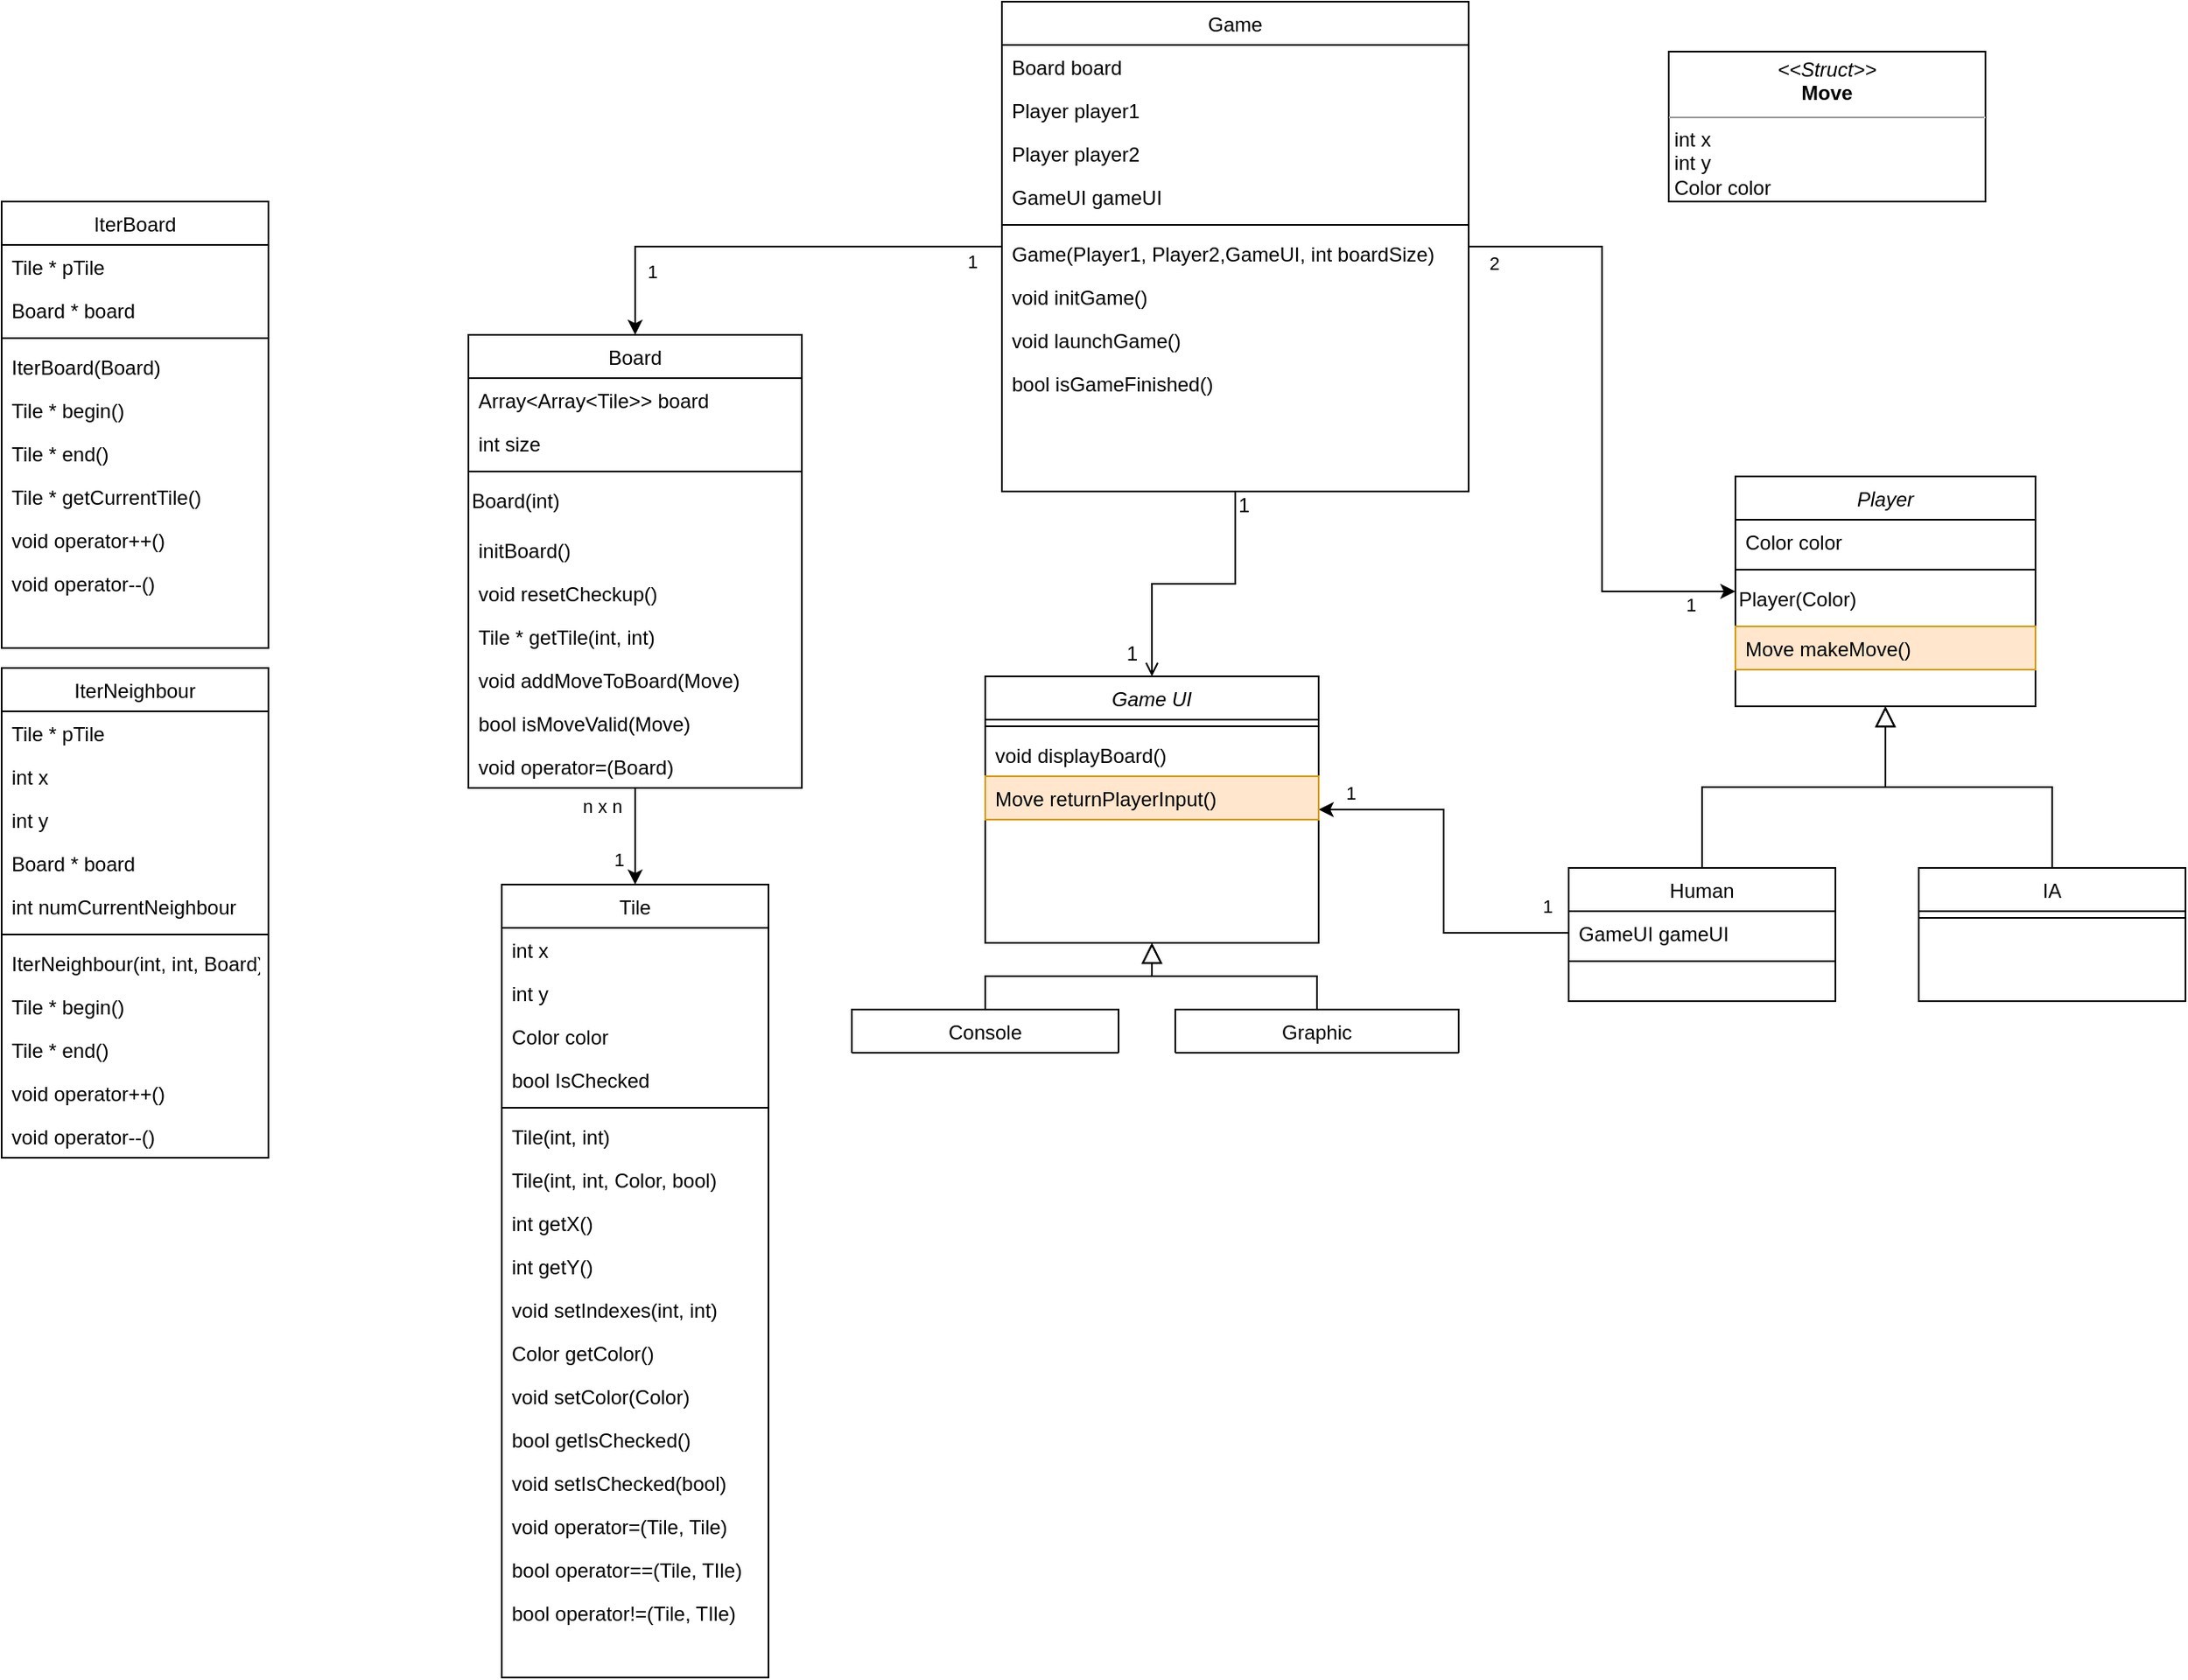 <mxfile version="14.6.1"><diagram id="C5RBs43oDa-KdzZeNtuy" name="Page-1"><mxGraphModel dx="2147" dy="524" grid="1" gridSize="10" guides="1" tooltips="1" connect="1" arrows="1" fold="1" page="1" pageScale="1" pageWidth="827" pageHeight="1169" math="0" shadow="0"><root><mxCell id="WIyWlLk6GJQsqaUBKTNV-0"/><mxCell id="WIyWlLk6GJQsqaUBKTNV-1" parent="WIyWlLk6GJQsqaUBKTNV-0"/><mxCell id="254uMnGh0wW7lCU1eLDV-11" style="edgeStyle=orthogonalEdgeStyle;rounded=0;orthogonalLoop=1;jettySize=auto;html=1;entryX=1;entryY=0.5;entryDx=0;entryDy=0;exitX=0;exitY=0.5;exitDx=0;exitDy=0;" parent="WIyWlLk6GJQsqaUBKTNV-1" source="PI6sed2Gm-ZyK2NoPFeW-51" target="_wrKSYmRPtvz9AX4HWes-37" edge="1"><mxGeometry relative="1" as="geometry"/></mxCell><mxCell id="254uMnGh0wW7lCU1eLDV-12" value="1" style="edgeLabel;html=1;align=center;verticalAlign=middle;resizable=0;points=[];" parent="254uMnGh0wW7lCU1eLDV-11" vertex="1" connectable="0"><mxGeometry x="-0.942" y="1" relative="1" as="geometry"><mxPoint x="-7" y="-17" as="offset"/></mxGeometry></mxCell><mxCell id="254uMnGh0wW7lCU1eLDV-13" value="1" style="edgeLabel;html=1;align=center;verticalAlign=middle;resizable=0;points=[];" parent="254uMnGh0wW7lCU1eLDV-11" vertex="1" connectable="0"><mxGeometry x="0.898" y="-1" relative="1" as="geometry"><mxPoint x="7" y="-9" as="offset"/></mxGeometry></mxCell><mxCell id="zkfFHV4jXpPFQw0GAbJ--0" value="Player" style="swimlane;fontStyle=2;align=center;verticalAlign=top;childLayout=stackLayout;horizontal=1;startSize=26;horizontalStack=0;resizeParent=1;resizeLast=0;collapsible=1;marginBottom=0;rounded=0;shadow=0;strokeWidth=1;" parent="WIyWlLk6GJQsqaUBKTNV-1" vertex="1"><mxGeometry x="800" y="325" width="180" height="138" as="geometry"><mxRectangle x="230" y="140" width="160" height="26" as="alternateBounds"/></mxGeometry></mxCell><mxCell id="PI6sed2Gm-ZyK2NoPFeW-33" value="Color color" style="text;align=left;verticalAlign=top;spacingLeft=4;spacingRight=4;overflow=hidden;rotatable=0;points=[[0,0.5],[1,0.5]];portConstraint=eastwest;" parent="zkfFHV4jXpPFQw0GAbJ--0" vertex="1"><mxGeometry y="26" width="180" height="26" as="geometry"/></mxCell><mxCell id="zkfFHV4jXpPFQw0GAbJ--4" value="" style="line;html=1;strokeWidth=1;align=left;verticalAlign=middle;spacingTop=-1;spacingLeft=3;spacingRight=3;rotatable=0;labelPosition=right;points=[];portConstraint=eastwest;" parent="zkfFHV4jXpPFQw0GAbJ--0" vertex="1"><mxGeometry y="52" width="180" height="8" as="geometry"/></mxCell><mxCell id="PI6sed2Gm-ZyK2NoPFeW-55" value="Player(Color)" style="text;whiteSpace=wrap;html=1;" parent="zkfFHV4jXpPFQw0GAbJ--0" vertex="1"><mxGeometry y="60" width="180" height="30" as="geometry"/></mxCell><mxCell id="254uMnGh0wW7lCU1eLDV-9" value="Move makeMove()" style="text;align=left;verticalAlign=top;spacingLeft=4;spacingRight=4;overflow=hidden;rotatable=0;points=[[0,0.5],[1,0.5]];portConstraint=eastwest;fillColor=#ffe6cc;strokeColor=#d79b00;" parent="zkfFHV4jXpPFQw0GAbJ--0" vertex="1"><mxGeometry y="90" width="180" height="26" as="geometry"/></mxCell><mxCell id="zkfFHV4jXpPFQw0GAbJ--6" value="Human" style="swimlane;fontStyle=0;align=center;verticalAlign=top;childLayout=stackLayout;horizontal=1;startSize=26;horizontalStack=0;resizeParent=1;resizeLast=0;collapsible=1;marginBottom=0;rounded=0;shadow=0;strokeWidth=1;" parent="WIyWlLk6GJQsqaUBKTNV-1" vertex="1"><mxGeometry x="700" y="560" width="160" height="80" as="geometry"><mxRectangle x="130" y="380" width="160" height="26" as="alternateBounds"/></mxGeometry></mxCell><mxCell id="PI6sed2Gm-ZyK2NoPFeW-51" value="GameUI gameUI" style="text;align=left;verticalAlign=top;spacingLeft=4;spacingRight=4;overflow=hidden;rotatable=0;points=[[0,0.5],[1,0.5]];portConstraint=eastwest;" parent="zkfFHV4jXpPFQw0GAbJ--6" vertex="1"><mxGeometry y="26" width="160" height="26" as="geometry"/></mxCell><mxCell id="zkfFHV4jXpPFQw0GAbJ--9" value="" style="line;html=1;strokeWidth=1;align=left;verticalAlign=middle;spacingTop=-1;spacingLeft=3;spacingRight=3;rotatable=0;labelPosition=right;points=[];portConstraint=eastwest;" parent="zkfFHV4jXpPFQw0GAbJ--6" vertex="1"><mxGeometry y="52" width="160" height="8" as="geometry"/></mxCell><mxCell id="zkfFHV4jXpPFQw0GAbJ--12" value="" style="endArrow=block;endSize=10;endFill=0;shadow=0;strokeWidth=1;rounded=0;edgeStyle=elbowEdgeStyle;elbow=vertical;" parent="WIyWlLk6GJQsqaUBKTNV-1" source="zkfFHV4jXpPFQw0GAbJ--6" target="zkfFHV4jXpPFQw0GAbJ--0" edge="1"><mxGeometry width="160" relative="1" as="geometry"><mxPoint x="780" y="408" as="sourcePoint"/><mxPoint x="780" y="408" as="targetPoint"/></mxGeometry></mxCell><mxCell id="zkfFHV4jXpPFQw0GAbJ--13" value="IA" style="swimlane;fontStyle=0;align=center;verticalAlign=top;childLayout=stackLayout;horizontal=1;startSize=26;horizontalStack=0;resizeParent=1;resizeLast=0;collapsible=1;marginBottom=0;rounded=0;shadow=0;strokeWidth=1;" parent="WIyWlLk6GJQsqaUBKTNV-1" vertex="1"><mxGeometry x="910" y="560" width="160" height="80" as="geometry"><mxRectangle x="340" y="380" width="170" height="26" as="alternateBounds"/></mxGeometry></mxCell><mxCell id="zkfFHV4jXpPFQw0GAbJ--15" value="" style="line;html=1;strokeWidth=1;align=left;verticalAlign=middle;spacingTop=-1;spacingLeft=3;spacingRight=3;rotatable=0;labelPosition=right;points=[];portConstraint=eastwest;" parent="zkfFHV4jXpPFQw0GAbJ--13" vertex="1"><mxGeometry y="26" width="160" height="8" as="geometry"/></mxCell><mxCell id="zkfFHV4jXpPFQw0GAbJ--16" value="" style="endArrow=block;endSize=10;endFill=0;shadow=0;strokeWidth=1;rounded=0;edgeStyle=elbowEdgeStyle;elbow=vertical;" parent="WIyWlLk6GJQsqaUBKTNV-1" source="zkfFHV4jXpPFQw0GAbJ--13" target="zkfFHV4jXpPFQw0GAbJ--0" edge="1"><mxGeometry width="160" relative="1" as="geometry"><mxPoint x="790" y="578" as="sourcePoint"/><mxPoint x="890" y="476" as="targetPoint"/></mxGeometry></mxCell><mxCell id="_wrKSYmRPtvz9AX4HWes-3" value="Game" style="swimlane;fontStyle=0;align=center;verticalAlign=top;childLayout=stackLayout;horizontal=1;startSize=26;horizontalStack=0;resizeParent=1;resizeLast=0;collapsible=1;marginBottom=0;rounded=0;shadow=0;strokeWidth=1;" parent="WIyWlLk6GJQsqaUBKTNV-1" vertex="1"><mxGeometry x="360" y="40" width="280" height="294" as="geometry"><mxRectangle x="230" y="140" width="160" height="26" as="alternateBounds"/></mxGeometry></mxCell><mxCell id="254uMnGh0wW7lCU1eLDV-16" value="Board board" style="text;align=left;verticalAlign=top;spacingLeft=4;spacingRight=4;overflow=hidden;rotatable=0;points=[[0,0.5],[1,0.5]];portConstraint=eastwest;" parent="_wrKSYmRPtvz9AX4HWes-3" vertex="1"><mxGeometry y="26" width="280" height="26" as="geometry"/></mxCell><mxCell id="PI6sed2Gm-ZyK2NoPFeW-81" value="Player player1" style="text;align=left;verticalAlign=top;spacingLeft=4;spacingRight=4;overflow=hidden;rotatable=0;points=[[0,0.5],[1,0.5]];portConstraint=eastwest;" parent="_wrKSYmRPtvz9AX4HWes-3" vertex="1"><mxGeometry y="52" width="280" height="26" as="geometry"/></mxCell><mxCell id="PI6sed2Gm-ZyK2NoPFeW-82" value="Player player2" style="text;align=left;verticalAlign=top;spacingLeft=4;spacingRight=4;overflow=hidden;rotatable=0;points=[[0,0.5],[1,0.5]];portConstraint=eastwest;" parent="_wrKSYmRPtvz9AX4HWes-3" vertex="1"><mxGeometry y="78" width="280" height="26" as="geometry"/></mxCell><mxCell id="PI6sed2Gm-ZyK2NoPFeW-83" value="GameUI gameUI" style="text;align=left;verticalAlign=top;spacingLeft=4;spacingRight=4;overflow=hidden;rotatable=0;points=[[0,0.5],[1,0.5]];portConstraint=eastwest;" parent="_wrKSYmRPtvz9AX4HWes-3" vertex="1"><mxGeometry y="104" width="280" height="26" as="geometry"/></mxCell><mxCell id="_wrKSYmRPtvz9AX4HWes-7" value="" style="line;html=1;strokeWidth=1;align=left;verticalAlign=middle;spacingTop=-1;spacingLeft=3;spacingRight=3;rotatable=0;labelPosition=right;points=[];portConstraint=eastwest;" parent="_wrKSYmRPtvz9AX4HWes-3" vertex="1"><mxGeometry y="130" width="280" height="8" as="geometry"/></mxCell><mxCell id="PI6sed2Gm-ZyK2NoPFeW-54" value="Game(Player1, Player2,GameUI, int boardSize)" style="text;align=left;verticalAlign=top;spacingLeft=4;spacingRight=4;overflow=hidden;rotatable=0;points=[[0,0.5],[1,0.5]];portConstraint=eastwest;" parent="_wrKSYmRPtvz9AX4HWes-3" vertex="1"><mxGeometry y="138" width="280" height="26" as="geometry"/></mxCell><mxCell id="_wrKSYmRPtvz9AX4HWes-73" value="void initGame()" style="text;align=left;verticalAlign=top;spacingLeft=4;spacingRight=4;overflow=hidden;rotatable=0;points=[[0,0.5],[1,0.5]];portConstraint=eastwest;" parent="_wrKSYmRPtvz9AX4HWes-3" vertex="1"><mxGeometry y="164" width="280" height="26" as="geometry"/></mxCell><mxCell id="254uMnGh0wW7lCU1eLDV-8" value="void launchGame()" style="text;align=left;verticalAlign=top;spacingLeft=4;spacingRight=4;overflow=hidden;rotatable=0;points=[[0,0.5],[1,0.5]];portConstraint=eastwest;" parent="_wrKSYmRPtvz9AX4HWes-3" vertex="1"><mxGeometry y="190" width="280" height="26" as="geometry"/></mxCell><mxCell id="254uMnGh0wW7lCU1eLDV-10" value="bool isGameFinished()" style="text;align=left;verticalAlign=top;spacingLeft=4;spacingRight=4;overflow=hidden;rotatable=0;points=[[0,0.5],[1,0.5]];portConstraint=eastwest;" parent="_wrKSYmRPtvz9AX4HWes-3" vertex="1"><mxGeometry y="216" width="280" height="26" as="geometry"/></mxCell><mxCell id="_wrKSYmRPtvz9AX4HWes-31" value="" style="endArrow=open;shadow=0;strokeWidth=1;rounded=0;endFill=1;edgeStyle=elbowEdgeStyle;elbow=vertical;entryX=0.5;entryY=0;entryDx=0;entryDy=0;" parent="WIyWlLk6GJQsqaUBKTNV-1" source="_wrKSYmRPtvz9AX4HWes-3" target="_wrKSYmRPtvz9AX4HWes-37" edge="1"><mxGeometry x="0.5" y="41" relative="1" as="geometry"><mxPoint x="540" y="232" as="sourcePoint"/><mxPoint x="370" y="445" as="targetPoint"/><mxPoint x="-40" y="32" as="offset"/></mxGeometry></mxCell><mxCell id="_wrKSYmRPtvz9AX4HWes-32" value="1" style="resizable=0;align=left;verticalAlign=bottom;labelBackgroundColor=none;fontSize=12;" parent="_wrKSYmRPtvz9AX4HWes-31" connectable="0" vertex="1"><mxGeometry x="-1" relative="1" as="geometry"><mxPoint y="17" as="offset"/></mxGeometry></mxCell><mxCell id="_wrKSYmRPtvz9AX4HWes-33" value="1" style="resizable=0;align=right;verticalAlign=bottom;labelBackgroundColor=none;fontSize=12;" parent="_wrKSYmRPtvz9AX4HWes-31" connectable="0" vertex="1"><mxGeometry x="1" relative="1" as="geometry"><mxPoint x="-7" y="-5" as="offset"/></mxGeometry></mxCell><mxCell id="_wrKSYmRPtvz9AX4HWes-35" value="2" style="edgeStyle=orthogonalEdgeStyle;rounded=0;orthogonalLoop=1;jettySize=auto;html=1;exitX=1;exitY=0.5;exitDx=0;exitDy=0;" parent="WIyWlLk6GJQsqaUBKTNV-1" source="_wrKSYmRPtvz9AX4HWes-3" target="zkfFHV4jXpPFQw0GAbJ--0" edge="1"><mxGeometry x="-0.917" y="-10" relative="1" as="geometry"><mxPoint x="540" y="199" as="sourcePoint"/><mxPoint as="offset"/></mxGeometry></mxCell><mxCell id="_wrKSYmRPtvz9AX4HWes-58" value="1" style="edgeLabel;html=1;align=center;verticalAlign=middle;resizable=0;points=[];" parent="_wrKSYmRPtvz9AX4HWes-35" vertex="1" connectable="0"><mxGeometry x="0.887" y="-3" relative="1" as="geometry"><mxPoint x="-7" y="5" as="offset"/></mxGeometry></mxCell><mxCell id="_wrKSYmRPtvz9AX4HWes-37" value="Game UI" style="swimlane;fontStyle=2;align=center;verticalAlign=top;childLayout=stackLayout;horizontal=1;startSize=26;horizontalStack=0;resizeParent=1;resizeLast=0;collapsible=1;marginBottom=0;rounded=0;shadow=0;strokeWidth=1;" parent="WIyWlLk6GJQsqaUBKTNV-1" vertex="1"><mxGeometry x="350" y="445" width="200" height="160" as="geometry"><mxRectangle x="230" y="140" width="160" height="26" as="alternateBounds"/></mxGeometry></mxCell><mxCell id="_wrKSYmRPtvz9AX4HWes-41" value="" style="line;html=1;strokeWidth=1;align=left;verticalAlign=middle;spacingTop=-1;spacingLeft=3;spacingRight=3;rotatable=0;labelPosition=right;points=[];portConstraint=eastwest;" parent="_wrKSYmRPtvz9AX4HWes-37" vertex="1"><mxGeometry y="26" width="200" height="8" as="geometry"/></mxCell><mxCell id="_wrKSYmRPtvz9AX4HWes-42" value="void displayBoard()" style="text;align=left;verticalAlign=top;spacingLeft=4;spacingRight=4;overflow=hidden;rotatable=0;points=[[0,0.5],[1,0.5]];portConstraint=eastwest;" parent="_wrKSYmRPtvz9AX4HWes-37" vertex="1"><mxGeometry y="34" width="200" height="26" as="geometry"/></mxCell><mxCell id="254uMnGh0wW7lCU1eLDV-14" value="Move returnPlayerInput()" style="text;align=left;verticalAlign=top;spacingLeft=4;spacingRight=4;overflow=hidden;rotatable=0;points=[[0,0.5],[1,0.5]];portConstraint=eastwest;fillColor=#ffe6cc;strokeColor=#d79b00;" parent="_wrKSYmRPtvz9AX4HWes-37" vertex="1"><mxGeometry y="60" width="200" height="26" as="geometry"/></mxCell><mxCell id="_wrKSYmRPtvz9AX4HWes-43" value="Console" style="swimlane;fontStyle=0;align=center;verticalAlign=top;childLayout=stackLayout;horizontal=1;startSize=26;horizontalStack=0;resizeParent=1;resizeLast=0;collapsible=1;marginBottom=0;rounded=0;shadow=0;strokeWidth=1;" parent="WIyWlLk6GJQsqaUBKTNV-1" vertex="1" collapsed="1"><mxGeometry x="270" y="645" width="160" height="26" as="geometry"><mxRectangle x="10" y="690" width="160" height="190" as="alternateBounds"/></mxGeometry></mxCell><mxCell id="_wrKSYmRPtvz9AX4HWes-47" value="" style="line;html=1;strokeWidth=1;align=left;verticalAlign=middle;spacingTop=-1;spacingLeft=3;spacingRight=3;rotatable=0;labelPosition=right;points=[];portConstraint=eastwest;" parent="_wrKSYmRPtvz9AX4HWes-43" vertex="1"><mxGeometry y="26" width="160" height="8" as="geometry"/></mxCell><mxCell id="_wrKSYmRPtvz9AX4HWes-51" value="" style="endArrow=block;endSize=10;endFill=0;shadow=0;strokeWidth=1;rounded=0;edgeStyle=elbowEdgeStyle;elbow=vertical;" parent="WIyWlLk6GJQsqaUBKTNV-1" source="_wrKSYmRPtvz9AX4HWes-43" target="_wrKSYmRPtvz9AX4HWes-37" edge="1"><mxGeometry width="160" relative="1" as="geometry"><mxPoint x="350" y="543" as="sourcePoint"/><mxPoint x="350" y="543" as="targetPoint"/></mxGeometry></mxCell><mxCell id="_wrKSYmRPtvz9AX4HWes-52" value="Graphic" style="swimlane;fontStyle=0;align=center;verticalAlign=top;childLayout=stackLayout;horizontal=1;startSize=26;horizontalStack=0;resizeParent=1;resizeLast=0;collapsible=1;marginBottom=0;rounded=0;shadow=0;strokeWidth=1;" parent="WIyWlLk6GJQsqaUBKTNV-1" vertex="1" collapsed="1"><mxGeometry x="464" y="645" width="170" height="26" as="geometry"><mxRectangle x="220" y="690" width="160" height="70" as="alternateBounds"/></mxGeometry></mxCell><mxCell id="_wrKSYmRPtvz9AX4HWes-54" value="" style="line;html=1;strokeWidth=1;align=left;verticalAlign=middle;spacingTop=-1;spacingLeft=3;spacingRight=3;rotatable=0;labelPosition=right;points=[];portConstraint=eastwest;" parent="_wrKSYmRPtvz9AX4HWes-52" vertex="1"><mxGeometry y="26" width="170" height="8" as="geometry"/></mxCell><mxCell id="_wrKSYmRPtvz9AX4HWes-55" value="" style="endArrow=block;endSize=10;endFill=0;shadow=0;strokeWidth=1;rounded=0;edgeStyle=elbowEdgeStyle;elbow=vertical;" parent="WIyWlLk6GJQsqaUBKTNV-1" source="_wrKSYmRPtvz9AX4HWes-52" target="_wrKSYmRPtvz9AX4HWes-37" edge="1"><mxGeometry width="160" relative="1" as="geometry"><mxPoint x="360" y="713" as="sourcePoint"/><mxPoint x="460" y="611" as="targetPoint"/></mxGeometry></mxCell><mxCell id="254uMnGh0wW7lCU1eLDV-3" style="edgeStyle=orthogonalEdgeStyle;rounded=0;orthogonalLoop=1;jettySize=auto;html=1;entryX=0.5;entryY=0;entryDx=0;entryDy=0;" parent="WIyWlLk6GJQsqaUBKTNV-1" source="_wrKSYmRPtvz9AX4HWes-60" target="254uMnGh0wW7lCU1eLDV-0" edge="1"><mxGeometry relative="1" as="geometry"/></mxCell><mxCell id="254uMnGh0wW7lCU1eLDV-4" value="n x n" style="edgeLabel;html=1;align=center;verticalAlign=middle;resizable=0;points=[];" parent="254uMnGh0wW7lCU1eLDV-3" vertex="1" connectable="0"><mxGeometry x="-0.745" relative="1" as="geometry"><mxPoint x="-20" y="3" as="offset"/></mxGeometry></mxCell><mxCell id="254uMnGh0wW7lCU1eLDV-5" value="1" style="edgeLabel;html=1;align=center;verticalAlign=middle;resizable=0;points=[];" parent="254uMnGh0wW7lCU1eLDV-3" vertex="1" connectable="0"><mxGeometry x="0.804" y="-1" relative="1" as="geometry"><mxPoint x="-9" y="-10" as="offset"/></mxGeometry></mxCell><mxCell id="_wrKSYmRPtvz9AX4HWes-60" value="Board" style="swimlane;fontStyle=0;align=center;verticalAlign=top;childLayout=stackLayout;horizontal=1;startSize=26;horizontalStack=0;resizeParent=1;resizeLast=0;collapsible=1;marginBottom=0;rounded=0;shadow=0;strokeWidth=1;" parent="WIyWlLk6GJQsqaUBKTNV-1" vertex="1"><mxGeometry x="40" y="240" width="200" height="272" as="geometry"><mxRectangle x="230" y="140" width="160" height="26" as="alternateBounds"/></mxGeometry></mxCell><mxCell id="254uMnGh0wW7lCU1eLDV-6" value="Array&lt;Array&lt;Tile&gt;&gt; board" style="text;align=left;verticalAlign=top;spacingLeft=4;spacingRight=4;overflow=hidden;rotatable=0;points=[[0,0.5],[1,0.5]];portConstraint=eastwest;" parent="_wrKSYmRPtvz9AX4HWes-60" vertex="1"><mxGeometry y="26" width="200" height="26" as="geometry"/></mxCell><mxCell id="PI6sed2Gm-ZyK2NoPFeW-58" value="int size" style="text;align=left;verticalAlign=top;spacingLeft=4;spacingRight=4;overflow=hidden;rotatable=0;points=[[0,0.5],[1,0.5]];portConstraint=eastwest;" parent="_wrKSYmRPtvz9AX4HWes-60" vertex="1"><mxGeometry y="52" width="200" height="26" as="geometry"/></mxCell><mxCell id="_wrKSYmRPtvz9AX4HWes-61" value="" style="line;html=1;strokeWidth=1;align=left;verticalAlign=middle;spacingTop=-1;spacingLeft=3;spacingRight=3;rotatable=0;labelPosition=right;points=[];portConstraint=eastwest;" parent="_wrKSYmRPtvz9AX4HWes-60" vertex="1"><mxGeometry y="78" width="200" height="8" as="geometry"/></mxCell><mxCell id="PI6sed2Gm-ZyK2NoPFeW-56" value="Board(int)" style="text;whiteSpace=wrap;html=1;" parent="_wrKSYmRPtvz9AX4HWes-60" vertex="1"><mxGeometry y="86" width="200" height="30" as="geometry"/></mxCell><mxCell id="_wrKSYmRPtvz9AX4HWes-72" value="initBoard()" style="text;align=left;verticalAlign=top;spacingLeft=4;spacingRight=4;overflow=hidden;rotatable=0;points=[[0,0.5],[1,0.5]];portConstraint=eastwest;" parent="_wrKSYmRPtvz9AX4HWes-60" vertex="1"><mxGeometry y="116" width="200" height="26" as="geometry"/></mxCell><mxCell id="nByg5dsfIyJCLeYwob-B-1" value="void resetCheckup()" style="text;align=left;verticalAlign=top;spacingLeft=4;spacingRight=4;overflow=hidden;rotatable=0;points=[[0,0.5],[1,0.5]];portConstraint=eastwest;" vertex="1" parent="_wrKSYmRPtvz9AX4HWes-60"><mxGeometry y="142" width="200" height="26" as="geometry"/></mxCell><mxCell id="nByg5dsfIyJCLeYwob-B-6" value="Tile * getTile(int, int)" style="text;align=left;verticalAlign=top;spacingLeft=4;spacingRight=4;overflow=hidden;rotatable=0;points=[[0,0.5],[1,0.5]];portConstraint=eastwest;" vertex="1" parent="_wrKSYmRPtvz9AX4HWes-60"><mxGeometry y="168" width="200" height="26" as="geometry"/></mxCell><mxCell id="PI6sed2Gm-ZyK2NoPFeW-32" value="void addMoveToBoard(Move)" style="text;align=left;verticalAlign=top;spacingLeft=4;spacingRight=4;overflow=hidden;rotatable=0;points=[[0,0.5],[1,0.5]];portConstraint=eastwest;" parent="_wrKSYmRPtvz9AX4HWes-60" vertex="1"><mxGeometry y="194" width="200" height="26" as="geometry"/></mxCell><mxCell id="254uMnGh0wW7lCU1eLDV-7" value="bool isMoveValid(Move)" style="text;align=left;verticalAlign=top;spacingLeft=4;spacingRight=4;overflow=hidden;rotatable=0;points=[[0,0.5],[1,0.5]];portConstraint=eastwest;" parent="_wrKSYmRPtvz9AX4HWes-60" vertex="1"><mxGeometry y="220" width="200" height="26" as="geometry"/></mxCell><mxCell id="PI6sed2Gm-ZyK2NoPFeW-10" value="void operator=(Board)" style="text;align=left;verticalAlign=top;spacingLeft=4;spacingRight=4;overflow=hidden;rotatable=0;points=[[0,0.5],[1,0.5]];portConstraint=eastwest;" parent="_wrKSYmRPtvz9AX4HWes-60" vertex="1"><mxGeometry y="246" width="200" height="26" as="geometry"/></mxCell><mxCell id="_wrKSYmRPtvz9AX4HWes-69" style="edgeStyle=orthogonalEdgeStyle;rounded=0;orthogonalLoop=1;jettySize=auto;html=1;entryX=0.5;entryY=0;entryDx=0;entryDy=0;exitX=0;exitY=0.5;exitDx=0;exitDy=0;" parent="WIyWlLk6GJQsqaUBKTNV-1" source="_wrKSYmRPtvz9AX4HWes-3" target="_wrKSYmRPtvz9AX4HWes-60" edge="1"><mxGeometry relative="1" as="geometry"><mxPoint x="380" y="199" as="sourcePoint"/></mxGeometry></mxCell><mxCell id="_wrKSYmRPtvz9AX4HWes-70" value="1" style="edgeLabel;html=1;align=center;verticalAlign=middle;resizable=0;points=[];" parent="_wrKSYmRPtvz9AX4HWes-69" vertex="1" connectable="0"><mxGeometry x="-0.867" y="-1" relative="1" as="geometry"><mxPoint y="10" as="offset"/></mxGeometry></mxCell><mxCell id="_wrKSYmRPtvz9AX4HWes-71" value="1" style="edgeLabel;html=1;align=center;verticalAlign=middle;resizable=0;points=[];" parent="_wrKSYmRPtvz9AX4HWes-69" vertex="1" connectable="0"><mxGeometry x="0.794" relative="1" as="geometry"><mxPoint x="10" y="-10" as="offset"/></mxGeometry></mxCell><mxCell id="254uMnGh0wW7lCU1eLDV-0" value="Tile" style="swimlane;fontStyle=0;align=center;verticalAlign=top;childLayout=stackLayout;horizontal=1;startSize=26;horizontalStack=0;resizeParent=1;resizeLast=0;collapsible=1;marginBottom=0;rounded=0;shadow=0;strokeWidth=1;rotation=0;" parent="WIyWlLk6GJQsqaUBKTNV-1" vertex="1"><mxGeometry x="60" y="570" width="160" height="476" as="geometry"><mxRectangle x="230" y="140" width="160" height="26" as="alternateBounds"/></mxGeometry></mxCell><mxCell id="PI6sed2Gm-ZyK2NoPFeW-0" value="int x" style="text;align=left;verticalAlign=top;spacingLeft=4;spacingRight=4;overflow=hidden;rotatable=0;points=[[0,0.5],[1,0.5]];portConstraint=eastwest;rotation=0;" parent="254uMnGh0wW7lCU1eLDV-0" vertex="1"><mxGeometry y="26" width="160" height="26" as="geometry"/></mxCell><mxCell id="PI6sed2Gm-ZyK2NoPFeW-1" value="int y" style="text;align=left;verticalAlign=top;spacingLeft=4;spacingRight=4;overflow=hidden;rotatable=0;points=[[0,0.5],[1,0.5]];portConstraint=eastwest;rotation=0;" parent="254uMnGh0wW7lCU1eLDV-0" vertex="1"><mxGeometry y="52" width="160" height="26" as="geometry"/></mxCell><mxCell id="PI6sed2Gm-ZyK2NoPFeW-2" value="Color color" style="text;align=left;verticalAlign=top;spacingLeft=4;spacingRight=4;overflow=hidden;rotatable=0;points=[[0,0.5],[1,0.5]];portConstraint=eastwest;rotation=0;" parent="254uMnGh0wW7lCU1eLDV-0" vertex="1"><mxGeometry y="78" width="160" height="26" as="geometry"/></mxCell><mxCell id="PI6sed2Gm-ZyK2NoPFeW-3" value="bool IsChecked" style="text;align=left;verticalAlign=top;spacingLeft=4;spacingRight=4;overflow=hidden;rotatable=0;points=[[0,0.5],[1,0.5]];portConstraint=eastwest;rotation=0;" parent="254uMnGh0wW7lCU1eLDV-0" vertex="1"><mxGeometry y="104" width="160" height="26" as="geometry"/></mxCell><mxCell id="254uMnGh0wW7lCU1eLDV-1" value="" style="line;html=1;strokeWidth=1;align=left;verticalAlign=middle;spacingTop=-1;spacingLeft=3;spacingRight=3;rotatable=0;labelPosition=right;points=[];portConstraint=eastwest;rotation=0;" parent="254uMnGh0wW7lCU1eLDV-0" vertex="1"><mxGeometry y="130" width="160" height="8" as="geometry"/></mxCell><mxCell id="PI6sed2Gm-ZyK2NoPFeW-8" value="Tile(int, int)" style="text;align=left;verticalAlign=top;spacingLeft=4;spacingRight=4;overflow=hidden;rotatable=0;points=[[0,0.5],[1,0.5]];portConstraint=eastwest;rotation=0;" parent="254uMnGh0wW7lCU1eLDV-0" vertex="1"><mxGeometry y="138" width="160" height="26" as="geometry"/></mxCell><mxCell id="PI6sed2Gm-ZyK2NoPFeW-9" value="Tile(int, int, Color, bool)" style="text;align=left;verticalAlign=top;spacingLeft=4;spacingRight=4;overflow=hidden;rotatable=0;points=[[0,0.5],[1,0.5]];portConstraint=eastwest;rotation=0;" parent="254uMnGh0wW7lCU1eLDV-0" vertex="1"><mxGeometry y="164" width="160" height="26" as="geometry"/></mxCell><mxCell id="PI6sed2Gm-ZyK2NoPFeW-11" value="int getX()" style="text;align=left;verticalAlign=top;spacingLeft=4;spacingRight=4;overflow=hidden;rotatable=0;points=[[0,0.5],[1,0.5]];portConstraint=eastwest;rotation=0;" parent="254uMnGh0wW7lCU1eLDV-0" vertex="1"><mxGeometry y="190" width="160" height="26" as="geometry"/></mxCell><mxCell id="PI6sed2Gm-ZyK2NoPFeW-12" value="int getY()" style="text;align=left;verticalAlign=top;spacingLeft=4;spacingRight=4;overflow=hidden;rotatable=0;points=[[0,0.5],[1,0.5]];portConstraint=eastwest;rotation=0;" parent="254uMnGh0wW7lCU1eLDV-0" vertex="1"><mxGeometry y="216" width="160" height="26" as="geometry"/></mxCell><mxCell id="PI6sed2Gm-ZyK2NoPFeW-13" value="void setIndexes(int, int)" style="text;align=left;verticalAlign=top;spacingLeft=4;spacingRight=4;overflow=hidden;rotatable=0;points=[[0,0.5],[1,0.5]];portConstraint=eastwest;rotation=0;" parent="254uMnGh0wW7lCU1eLDV-0" vertex="1"><mxGeometry y="242" width="160" height="26" as="geometry"/></mxCell><mxCell id="PI6sed2Gm-ZyK2NoPFeW-15" value="Color getColor()" style="text;align=left;verticalAlign=top;spacingLeft=4;spacingRight=4;overflow=hidden;rotatable=0;points=[[0,0.5],[1,0.5]];portConstraint=eastwest;rotation=0;" parent="254uMnGh0wW7lCU1eLDV-0" vertex="1"><mxGeometry y="268" width="160" height="26" as="geometry"/></mxCell><mxCell id="PI6sed2Gm-ZyK2NoPFeW-16" value="void setColor(Color)" style="text;align=left;verticalAlign=top;spacingLeft=4;spacingRight=4;overflow=hidden;rotatable=0;points=[[0,0.5],[1,0.5]];portConstraint=eastwest;rotation=0;" parent="254uMnGh0wW7lCU1eLDV-0" vertex="1"><mxGeometry y="294" width="160" height="26" as="geometry"/></mxCell><mxCell id="PI6sed2Gm-ZyK2NoPFeW-17" value="bool getIsChecked()" style="text;align=left;verticalAlign=top;spacingLeft=4;spacingRight=4;overflow=hidden;rotatable=0;points=[[0,0.5],[1,0.5]];portConstraint=eastwest;rotation=0;" parent="254uMnGh0wW7lCU1eLDV-0" vertex="1"><mxGeometry y="320" width="160" height="26" as="geometry"/></mxCell><mxCell id="PI6sed2Gm-ZyK2NoPFeW-18" value="void setIsChecked(bool)" style="text;align=left;verticalAlign=top;spacingLeft=4;spacingRight=4;overflow=hidden;rotatable=0;points=[[0,0.5],[1,0.5]];portConstraint=eastwest;rotation=0;" parent="254uMnGh0wW7lCU1eLDV-0" vertex="1"><mxGeometry y="346" width="160" height="26" as="geometry"/></mxCell><mxCell id="PI6sed2Gm-ZyK2NoPFeW-6" value="void operator=(Tile, Tile)" style="text;align=left;verticalAlign=top;spacingLeft=4;spacingRight=4;overflow=hidden;rotatable=0;points=[[0,0.5],[1,0.5]];portConstraint=eastwest;rotation=0;" parent="254uMnGh0wW7lCU1eLDV-0" vertex="1"><mxGeometry y="372" width="160" height="26" as="geometry"/></mxCell><mxCell id="PI6sed2Gm-ZyK2NoPFeW-5" value="bool operator==(Tile, TIle)" style="text;align=left;verticalAlign=top;spacingLeft=4;spacingRight=4;overflow=hidden;rotatable=0;points=[[0,0.5],[1,0.5]];portConstraint=eastwest;rotation=0;" parent="254uMnGh0wW7lCU1eLDV-0" vertex="1"><mxGeometry y="398" width="160" height="26" as="geometry"/></mxCell><mxCell id="PI6sed2Gm-ZyK2NoPFeW-7" value="bool operator!=(Tile, TIle)&#xA;" style="text;align=left;verticalAlign=top;spacingLeft=4;spacingRight=4;overflow=hidden;rotatable=0;points=[[0,0.5],[1,0.5]];portConstraint=eastwest;rotation=0;" parent="254uMnGh0wW7lCU1eLDV-0" vertex="1"><mxGeometry y="424" width="160" height="26" as="geometry"/></mxCell><mxCell id="PI6sed2Gm-ZyK2NoPFeW-19" value="IterBoard" style="swimlane;fontStyle=0;align=center;verticalAlign=top;childLayout=stackLayout;horizontal=1;startSize=26;horizontalStack=0;resizeParent=1;resizeLast=0;collapsible=1;marginBottom=0;rounded=0;shadow=0;strokeWidth=1;" parent="WIyWlLk6GJQsqaUBKTNV-1" vertex="1"><mxGeometry x="-240" y="160" width="160" height="268" as="geometry"><mxRectangle x="230" y="140" width="160" height="26" as="alternateBounds"/></mxGeometry></mxCell><mxCell id="PI6sed2Gm-ZyK2NoPFeW-20" value="Tile * pTile" style="text;align=left;verticalAlign=top;spacingLeft=4;spacingRight=4;overflow=hidden;rotatable=0;points=[[0,0.5],[1,0.5]];portConstraint=eastwest;" parent="PI6sed2Gm-ZyK2NoPFeW-19" vertex="1"><mxGeometry y="26" width="160" height="26" as="geometry"/></mxCell><mxCell id="nByg5dsfIyJCLeYwob-B-2" value="Board * board" style="text;align=left;verticalAlign=top;spacingLeft=4;spacingRight=4;overflow=hidden;rotatable=0;points=[[0,0.5],[1,0.5]];portConstraint=eastwest;" vertex="1" parent="PI6sed2Gm-ZyK2NoPFeW-19"><mxGeometry y="52" width="160" height="26" as="geometry"/></mxCell><mxCell id="PI6sed2Gm-ZyK2NoPFeW-21" value="" style="line;html=1;strokeWidth=1;align=left;verticalAlign=middle;spacingTop=-1;spacingLeft=3;spacingRight=3;rotatable=0;labelPosition=right;points=[];portConstraint=eastwest;" parent="PI6sed2Gm-ZyK2NoPFeW-19" vertex="1"><mxGeometry y="78" width="160" height="8" as="geometry"/></mxCell><mxCell id="PI6sed2Gm-ZyK2NoPFeW-59" value="IterBoard(Board)" style="text;align=left;verticalAlign=top;spacingLeft=4;spacingRight=4;overflow=hidden;rotatable=0;points=[[0,0.5],[1,0.5]];portConstraint=eastwest;" parent="PI6sed2Gm-ZyK2NoPFeW-19" vertex="1"><mxGeometry y="86" width="160" height="26" as="geometry"/></mxCell><mxCell id="PI6sed2Gm-ZyK2NoPFeW-22" value="Tile * begin()" style="text;align=left;verticalAlign=top;spacingLeft=4;spacingRight=4;overflow=hidden;rotatable=0;points=[[0,0.5],[1,0.5]];portConstraint=eastwest;" parent="PI6sed2Gm-ZyK2NoPFeW-19" vertex="1"><mxGeometry y="112" width="160" height="26" as="geometry"/></mxCell><mxCell id="PI6sed2Gm-ZyK2NoPFeW-23" value="Tile * end()" style="text;align=left;verticalAlign=top;spacingLeft=4;spacingRight=4;overflow=hidden;rotatable=0;points=[[0,0.5],[1,0.5]];portConstraint=eastwest;" parent="PI6sed2Gm-ZyK2NoPFeW-19" vertex="1"><mxGeometry y="138" width="160" height="26" as="geometry"/></mxCell><mxCell id="nByg5dsfIyJCLeYwob-B-3" value="Tile * getCurrentTile()" style="text;align=left;verticalAlign=top;spacingLeft=4;spacingRight=4;overflow=hidden;rotatable=0;points=[[0,0.5],[1,0.5]];portConstraint=eastwest;" vertex="1" parent="PI6sed2Gm-ZyK2NoPFeW-19"><mxGeometry y="164" width="160" height="26" as="geometry"/></mxCell><mxCell id="nByg5dsfIyJCLeYwob-B-7" value="void operator++()" style="text;align=left;verticalAlign=top;spacingLeft=4;spacingRight=4;overflow=hidden;rotatable=0;points=[[0,0.5],[1,0.5]];portConstraint=eastwest;" vertex="1" parent="PI6sed2Gm-ZyK2NoPFeW-19"><mxGeometry y="190" width="160" height="26" as="geometry"/></mxCell><mxCell id="PI6sed2Gm-ZyK2NoPFeW-77" value="void operator--()" style="text;align=left;verticalAlign=top;spacingLeft=4;spacingRight=4;overflow=hidden;rotatable=0;points=[[0,0.5],[1,0.5]];portConstraint=eastwest;" parent="PI6sed2Gm-ZyK2NoPFeW-19" vertex="1"><mxGeometry y="216" width="160" height="26" as="geometry"/></mxCell><mxCell id="PI6sed2Gm-ZyK2NoPFeW-46" value="&lt;p style=&quot;margin: 0px ; margin-top: 4px ; text-align: center&quot;&gt;&lt;i&gt;&amp;lt;&amp;lt;Struct&amp;gt;&amp;gt;&lt;/i&gt;&lt;br&gt;&lt;b&gt;Move&lt;/b&gt;&lt;/p&gt;&lt;hr size=&quot;1&quot;&gt;&lt;div&gt;&amp;nbsp;int x&lt;br&gt;&lt;/div&gt;&lt;div&gt;&amp;nbsp;int y&lt;/div&gt;&lt;div&gt;&amp;nbsp;Color color&lt;br&gt;&lt;/div&gt;&lt;hr size=&quot;1&quot;&gt;" style="verticalAlign=top;align=left;overflow=fill;fontSize=12;fontFamily=Helvetica;html=1;" parent="WIyWlLk6GJQsqaUBKTNV-1" vertex="1"><mxGeometry x="760" y="70" width="190" height="90" as="geometry"/></mxCell><mxCell id="PI6sed2Gm-ZyK2NoPFeW-60" value="IterNeighbour" style="swimlane;fontStyle=0;align=center;verticalAlign=top;childLayout=stackLayout;horizontal=1;startSize=26;horizontalStack=0;resizeParent=1;resizeLast=0;collapsible=1;marginBottom=0;rounded=0;shadow=0;strokeWidth=1;" parent="WIyWlLk6GJQsqaUBKTNV-1" vertex="1"><mxGeometry x="-240" y="440" width="160" height="294" as="geometry"><mxRectangle x="230" y="140" width="160" height="26" as="alternateBounds"/></mxGeometry></mxCell><mxCell id="PI6sed2Gm-ZyK2NoPFeW-61" value="Tile * pTile" style="text;align=left;verticalAlign=top;spacingLeft=4;spacingRight=4;overflow=hidden;rotatable=0;points=[[0,0.5],[1,0.5]];portConstraint=eastwest;" parent="PI6sed2Gm-ZyK2NoPFeW-60" vertex="1"><mxGeometry y="26" width="160" height="26" as="geometry"/></mxCell><mxCell id="PI6sed2Gm-ZyK2NoPFeW-62" value="int x" style="text;align=left;verticalAlign=top;spacingLeft=4;spacingRight=4;overflow=hidden;rotatable=0;points=[[0,0.5],[1,0.5]];portConstraint=eastwest;" parent="PI6sed2Gm-ZyK2NoPFeW-60" vertex="1"><mxGeometry y="52" width="160" height="26" as="geometry"/></mxCell><mxCell id="PI6sed2Gm-ZyK2NoPFeW-63" value="int y" style="text;align=left;verticalAlign=top;spacingLeft=4;spacingRight=4;overflow=hidden;rotatable=0;points=[[0,0.5],[1,0.5]];portConstraint=eastwest;rotation=0;" parent="PI6sed2Gm-ZyK2NoPFeW-60" vertex="1"><mxGeometry y="78" width="160" height="26" as="geometry"/></mxCell><mxCell id="nByg5dsfIyJCLeYwob-B-5" value="Board * board" style="text;align=left;verticalAlign=top;spacingLeft=4;spacingRight=4;overflow=hidden;rotatable=0;points=[[0,0.5],[1,0.5]];portConstraint=eastwest;" vertex="1" parent="PI6sed2Gm-ZyK2NoPFeW-60"><mxGeometry y="104" width="160" height="26" as="geometry"/></mxCell><mxCell id="nByg5dsfIyJCLeYwob-B-4" value="int numCurrentNeighbour" style="text;align=left;verticalAlign=top;spacingLeft=4;spacingRight=4;overflow=hidden;rotatable=0;points=[[0,0.5],[1,0.5]];portConstraint=eastwest;rotation=0;" vertex="1" parent="PI6sed2Gm-ZyK2NoPFeW-60"><mxGeometry y="130" width="160" height="26" as="geometry"/></mxCell><mxCell id="PI6sed2Gm-ZyK2NoPFeW-65" value="" style="line;html=1;strokeWidth=1;align=left;verticalAlign=middle;spacingTop=-1;spacingLeft=3;spacingRight=3;rotatable=0;labelPosition=right;points=[];portConstraint=eastwest;" parent="PI6sed2Gm-ZyK2NoPFeW-60" vertex="1"><mxGeometry y="156" width="160" height="8" as="geometry"/></mxCell><mxCell id="PI6sed2Gm-ZyK2NoPFeW-66" value="IterNeighbour(int, int, Board)" style="text;align=left;verticalAlign=top;spacingLeft=4;spacingRight=4;overflow=hidden;rotatable=0;points=[[0,0.5],[1,0.5]];portConstraint=eastwest;" parent="PI6sed2Gm-ZyK2NoPFeW-60" vertex="1"><mxGeometry y="164" width="160" height="26" as="geometry"/></mxCell><mxCell id="PI6sed2Gm-ZyK2NoPFeW-67" value="Tile * begin()" style="text;align=left;verticalAlign=top;spacingLeft=4;spacingRight=4;overflow=hidden;rotatable=0;points=[[0,0.5],[1,0.5]];portConstraint=eastwest;" parent="PI6sed2Gm-ZyK2NoPFeW-60" vertex="1"><mxGeometry y="190" width="160" height="26" as="geometry"/></mxCell><mxCell id="PI6sed2Gm-ZyK2NoPFeW-68" value="Tile * end()" style="text;align=left;verticalAlign=top;spacingLeft=4;spacingRight=4;overflow=hidden;rotatable=0;points=[[0,0.5],[1,0.5]];portConstraint=eastwest;" parent="PI6sed2Gm-ZyK2NoPFeW-60" vertex="1"><mxGeometry y="216" width="160" height="26" as="geometry"/></mxCell><mxCell id="PI6sed2Gm-ZyK2NoPFeW-79" value="void operator++()" style="text;align=left;verticalAlign=top;spacingLeft=4;spacingRight=4;overflow=hidden;rotatable=0;points=[[0,0.5],[1,0.5]];portConstraint=eastwest;" parent="PI6sed2Gm-ZyK2NoPFeW-60" vertex="1"><mxGeometry y="242" width="160" height="26" as="geometry"/></mxCell><mxCell id="PI6sed2Gm-ZyK2NoPFeW-80" value="void operator--()" style="text;align=left;verticalAlign=top;spacingLeft=4;spacingRight=4;overflow=hidden;rotatable=0;points=[[0,0.5],[1,0.5]];portConstraint=eastwest;" parent="PI6sed2Gm-ZyK2NoPFeW-60" vertex="1"><mxGeometry y="268" width="160" height="26" as="geometry"/></mxCell></root></mxGraphModel></diagram></mxfile>